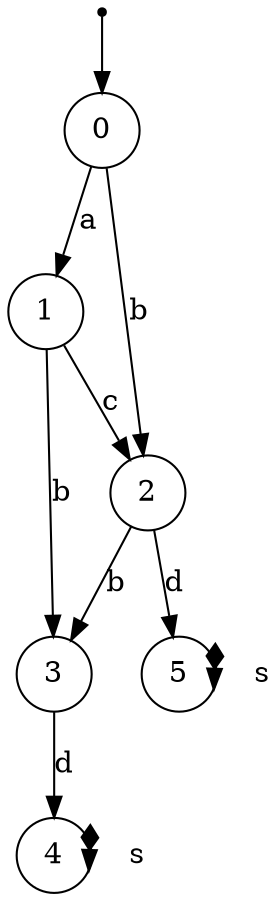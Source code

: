 digraph G {
"n0"[label="0"shape=circle color="black"];
"ArbitraryUnusedNameNoWorriesJustGrooving1"[fontSize=1 shape=point];
"n1"[label="1"shape=circle color="black"];
"n2"[label="2"shape=circle color="black"];
"n3"[label="3"shape=circle color="black"];
"n4"[label="4"shape=circle color="black"];
"n5"[label="5"shape=circle color="black"];
{"ArbitraryUnusedNameNoWorriesJustGrooving1"}->{"n0"};
{"n0"}->{"n1"}[label = "a" color="black" arrowhead="normal" style=""];
{"n0"}->{"n2"}[label = "b" color="black" arrowhead="normal" style=""];
{"n1"}->{"n3"}[label = "b" color="black" arrowhead="normal" style=""];
{"n1"}->{"n2"}[label = "c" color="black" arrowhead="normal" style=""];
{"n2"}->{"n3"}[label = "b" color="black" arrowhead="normal" style=""];
{"n2"}->{"n5"}[label = "d" color="black" arrowhead="normal" style=""];
{"n3"}->{"n4"}[label = "d" color="black" arrowhead="normal" style=""];
{"n4"}->{"n4"}[label = "s" color="black" arrowhead="normaldiamond" style=""];
{"n5"}->{"n5"}[label = "s" color="black" arrowhead="normaldiamond" style="dashed"];
}
